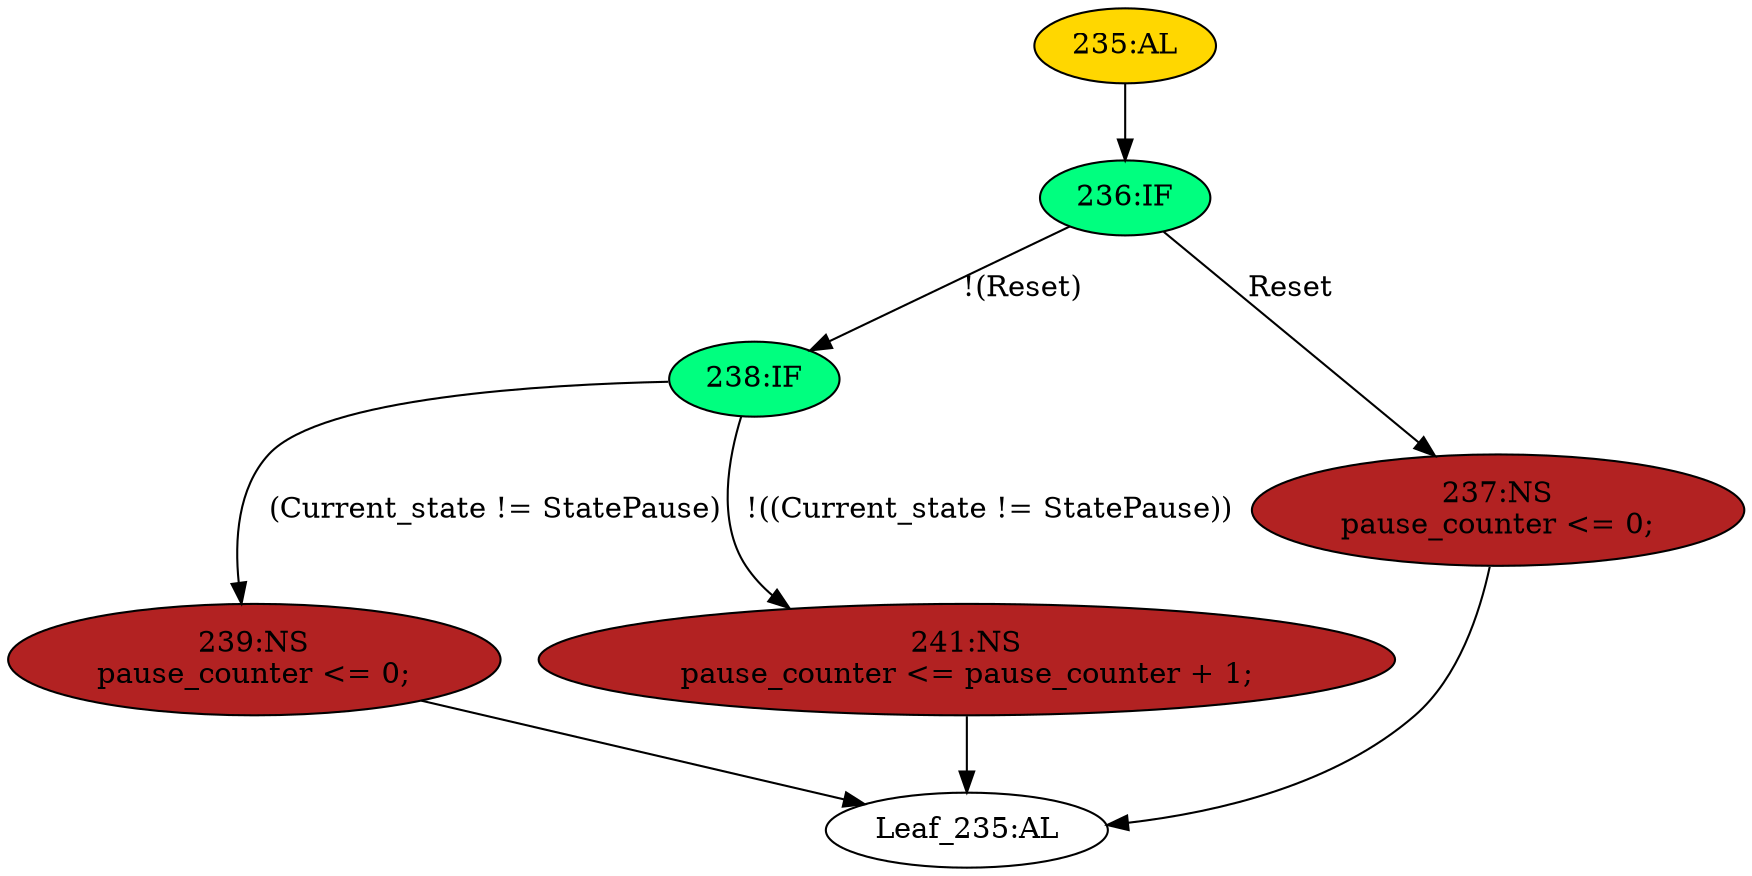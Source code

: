 strict digraph "" {
	node [label="\N"];
	"239:NS"	 [ast="<pyverilog.vparser.ast.NonblockingSubstitution object at 0x7f104a56c1d0>",
		fillcolor=firebrick,
		label="239:NS
pause_counter <= 0;",
		statements="[<pyverilog.vparser.ast.NonblockingSubstitution object at 0x7f104a56c1d0>]",
		style=filled,
		typ=NonblockingSubstitution];
	"Leaf_235:AL"	 [def_var="['pause_counter']",
		label="Leaf_235:AL"];
	"239:NS" -> "Leaf_235:AL"	 [cond="[]",
		lineno=None];
	"241:NS"	 [ast="<pyverilog.vparser.ast.NonblockingSubstitution object at 0x7f104a56ced0>",
		fillcolor=firebrick,
		label="241:NS
pause_counter <= pause_counter + 1;",
		statements="[<pyverilog.vparser.ast.NonblockingSubstitution object at 0x7f104a56ced0>]",
		style=filled,
		typ=NonblockingSubstitution];
	"241:NS" -> "Leaf_235:AL"	 [cond="[]",
		lineno=None];
	"236:IF"	 [ast="<pyverilog.vparser.ast.IfStatement object at 0x7f104a572150>",
		fillcolor=springgreen,
		label="236:IF",
		statements="[]",
		style=filled,
		typ=IfStatement];
	"238:IF"	 [ast="<pyverilog.vparser.ast.IfStatement object at 0x7f104a5721d0>",
		fillcolor=springgreen,
		label="238:IF",
		statements="[]",
		style=filled,
		typ=IfStatement];
	"236:IF" -> "238:IF"	 [cond="['Reset']",
		label="!(Reset)",
		lineno=236];
	"237:NS"	 [ast="<pyverilog.vparser.ast.NonblockingSubstitution object at 0x7f104a572350>",
		fillcolor=firebrick,
		label="237:NS
pause_counter <= 0;",
		statements="[<pyverilog.vparser.ast.NonblockingSubstitution object at 0x7f104a572350>]",
		style=filled,
		typ=NonblockingSubstitution];
	"236:IF" -> "237:NS"	 [cond="['Reset']",
		label=Reset,
		lineno=236];
	"235:AL"	 [ast="<pyverilog.vparser.ast.Always object at 0x7f104a5724d0>",
		clk_sens=True,
		fillcolor=gold,
		label="235:AL",
		sens="['Clk', 'Reset']",
		statements="[]",
		style=filled,
		typ=Always,
		use_var="['Reset', 'Current_state', 'StatePause', 'pause_counter']"];
	"235:AL" -> "236:IF"	 [cond="[]",
		lineno=None];
	"238:IF" -> "239:NS"	 [cond="['Current_state', 'StatePause']",
		label="(Current_state != StatePause)",
		lineno=238];
	"238:IF" -> "241:NS"	 [cond="['Current_state', 'StatePause']",
		label="!((Current_state != StatePause))",
		lineno=238];
	"237:NS" -> "Leaf_235:AL"	 [cond="[]",
		lineno=None];
}
